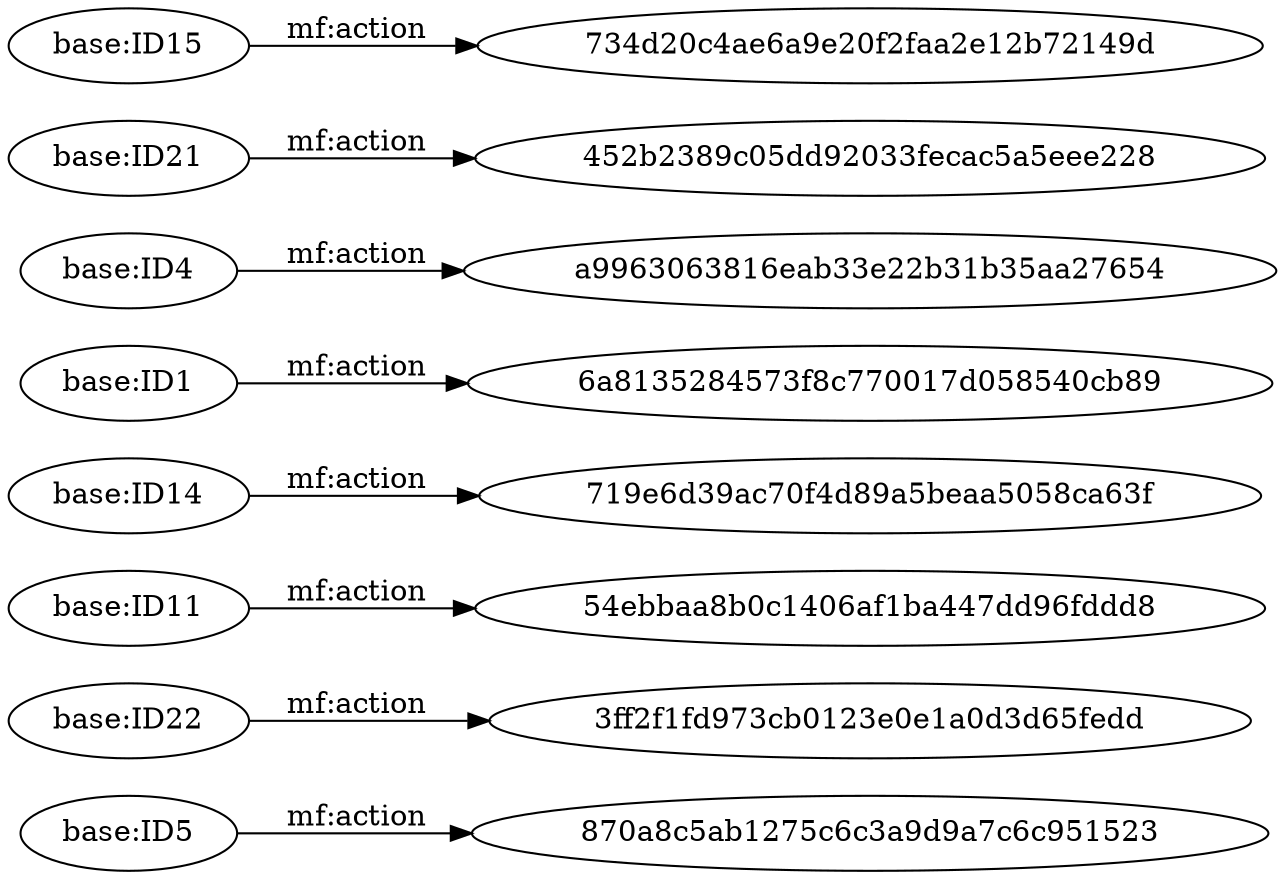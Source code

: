 digraph ar2dtool_diagram { 
rankdir=LR;
size="1501"
	"base:ID5" -> "870a8c5ab1275c6c3a9d9a7c6c951523" [ label = "mf:action" ];
	"base:ID22" -> "3ff2f1fd973cb0123e0e1a0d3d65fedd" [ label = "mf:action" ];
	"base:ID11" -> "54ebbaa8b0c1406af1ba447dd96fddd8" [ label = "mf:action" ];
	"base:ID14" -> "719e6d39ac70f4d89a5beaa5058ca63f" [ label = "mf:action" ];
	"base:ID1" -> "6a8135284573f8c770017d058540cb89" [ label = "mf:action" ];
	"base:ID4" -> "a9963063816eab33e22b31b35aa27654" [ label = "mf:action" ];
	"base:ID21" -> "452b2389c05dd92033fecac5a5eee228" [ label = "mf:action" ];
	"base:ID15" -> "734d20c4ae6a9e20f2faa2e12b72149d" [ label = "mf:action" ];

}
